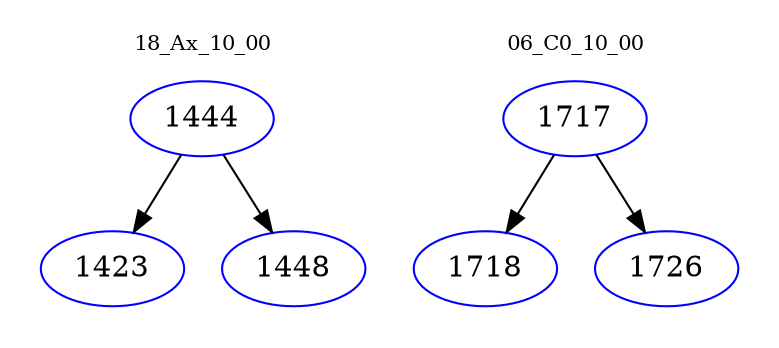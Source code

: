 digraph{
subgraph cluster_0 {
color = white
label = "18_Ax_10_00";
fontsize=10;
T0_1444 [label="1444", color="blue"]
T0_1444 -> T0_1423 [color="black"]
T0_1423 [label="1423", color="blue"]
T0_1444 -> T0_1448 [color="black"]
T0_1448 [label="1448", color="blue"]
}
subgraph cluster_1 {
color = white
label = "06_C0_10_00";
fontsize=10;
T1_1717 [label="1717", color="blue"]
T1_1717 -> T1_1718 [color="black"]
T1_1718 [label="1718", color="blue"]
T1_1717 -> T1_1726 [color="black"]
T1_1726 [label="1726", color="blue"]
}
}
